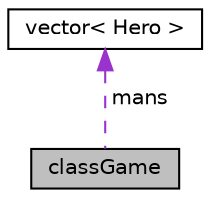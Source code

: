 digraph "classGame"
{
  edge [fontname="Helvetica",fontsize="10",labelfontname="Helvetica",labelfontsize="10"];
  node [fontname="Helvetica",fontsize="10",shape=record];
  Node1 [label="classGame",height=0.2,width=0.4,color="black", fillcolor="grey75", style="filled", fontcolor="black"];
  Node2 -> Node1 [dir="back",color="darkorchid3",fontsize="10",style="dashed",label=" mans" ,fontname="Helvetica"];
  Node2 [label="vector\< Hero \>",height=0.2,width=0.4,color="black", fillcolor="white", style="filled",URL="$classvector.html"];
}
